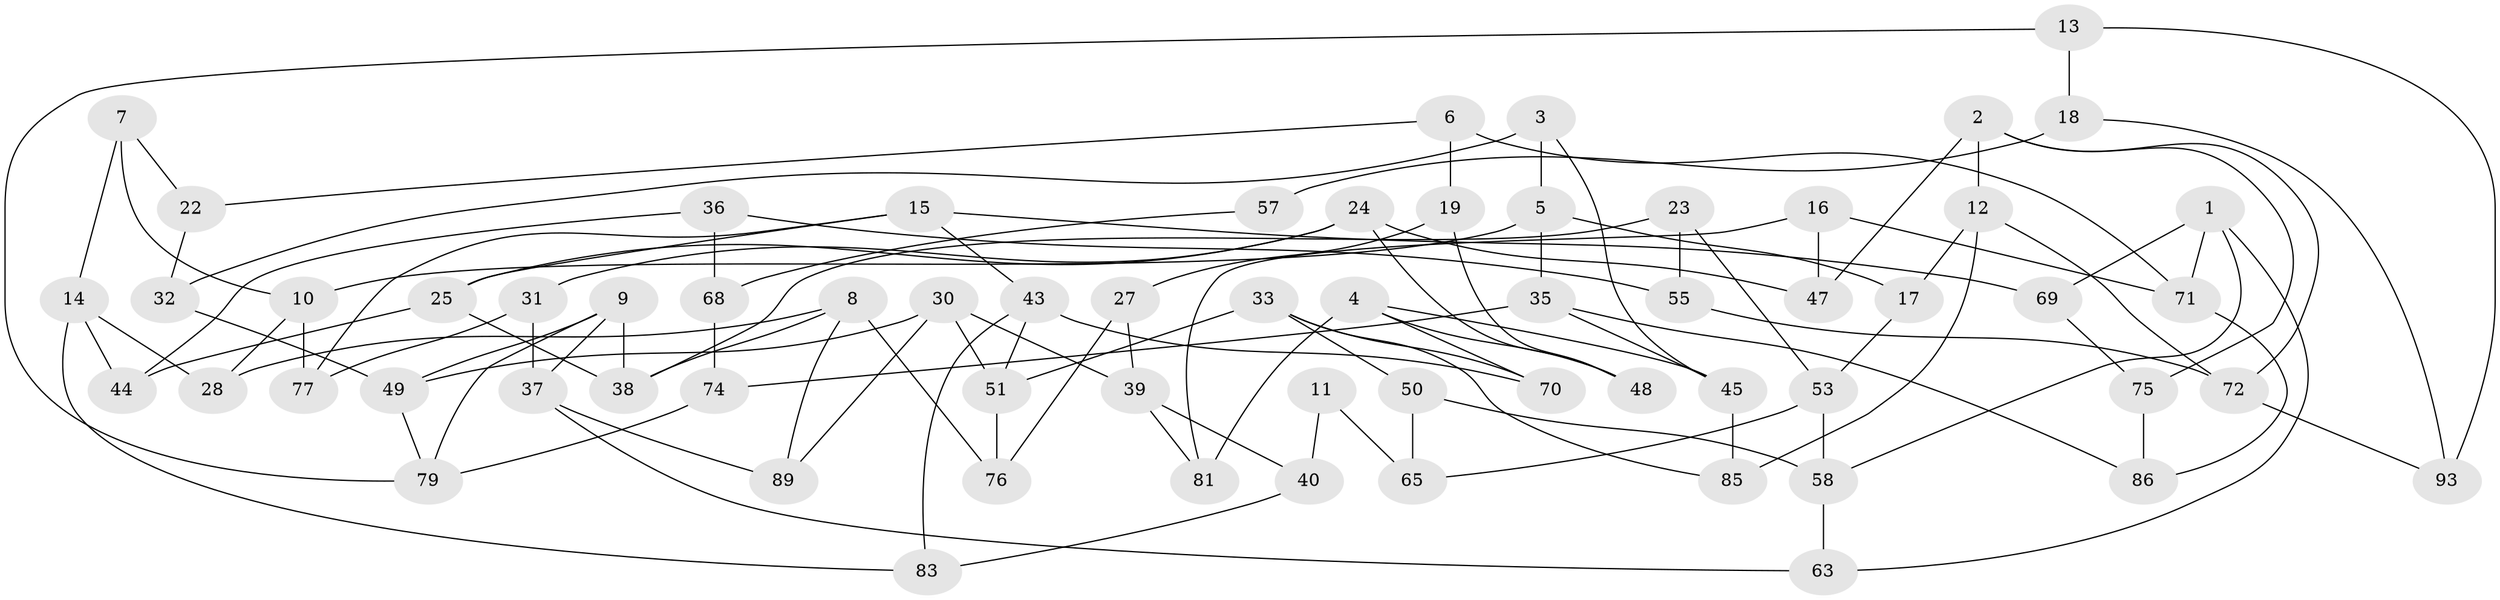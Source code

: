 // original degree distribution, {3: 1.0}
// Generated by graph-tools (version 1.1) at 2025/11/02/21/25 10:11:15]
// undirected, 65 vertices, 110 edges
graph export_dot {
graph [start="1"]
  node [color=gray90,style=filled];
  1 [super="+60"];
  2 [super="+21"];
  3;
  4 [super="+42"];
  5 [super="+34"];
  6;
  7;
  8 [super="+26"];
  9 [super="+20"];
  10 [super="+59"];
  11;
  12 [super="+80"];
  13;
  14 [super="+61"];
  15 [super="+92"];
  16;
  17;
  18 [super="+52"];
  19;
  22 [super="+66"];
  23;
  24 [super="+29"];
  25 [super="+46"];
  27;
  28;
  30 [super="+41"];
  31;
  32 [super="+99"];
  33 [super="+82"];
  35 [super="+90"];
  36 [super="+97"];
  37 [super="+54"];
  38 [super="+87"];
  39 [super="+84"];
  40 [super="+91"];
  43 [super="+64"];
  44;
  45 [super="+100"];
  47;
  48;
  49 [super="+56"];
  50;
  51 [super="+67"];
  53 [super="+62"];
  55;
  57;
  58 [super="+96"];
  63;
  65;
  68 [super="+88"];
  69 [super="+73"];
  70;
  71 [super="+94"];
  72 [super="+98"];
  74;
  75 [super="+78"];
  76;
  77;
  79 [super="+95"];
  81;
  83;
  85;
  86;
  89;
  93;
  1 -- 63;
  1 -- 69;
  1 -- 58;
  1 -- 71;
  2 -- 47;
  2 -- 12;
  2 -- 72;
  2 -- 75;
  3 -- 45;
  3 -- 5;
  3 -- 32;
  4 -- 70;
  4 -- 48;
  4 -- 81;
  4 -- 45;
  5 -- 35;
  5 -- 17;
  5 -- 10;
  6 -- 22;
  6 -- 19;
  6 -- 71;
  7 -- 14;
  7 -- 10;
  7 -- 22;
  8 -- 89;
  8 -- 28;
  8 -- 76;
  8 -- 38;
  9 -- 37;
  9 -- 79;
  9 -- 38;
  9 -- 49;
  10 -- 77;
  10 -- 28;
  11 -- 65;
  11 -- 40 [weight=2];
  12 -- 17;
  12 -- 72;
  12 -- 85;
  13 -- 93;
  13 -- 79;
  13 -- 18;
  14 -- 44;
  14 -- 83;
  14 -- 28;
  15 -- 77;
  15 -- 25;
  15 -- 43;
  15 -- 69;
  16 -- 47;
  16 -- 81;
  16 -- 71;
  17 -- 53;
  18 -- 57 [weight=2];
  18 -- 93;
  19 -- 27;
  19 -- 48;
  22 -- 32 [weight=2];
  23 -- 53;
  23 -- 55;
  23 -- 38;
  24 -- 47;
  24 -- 25;
  24 -- 48;
  24 -- 31;
  25 -- 44;
  25 -- 38;
  27 -- 39;
  27 -- 76;
  30 -- 89;
  30 -- 49;
  30 -- 51;
  30 -- 39;
  31 -- 77;
  31 -- 37;
  32 -- 49;
  33 -- 85;
  33 -- 50;
  33 -- 70;
  33 -- 51;
  35 -- 45;
  35 -- 74;
  35 -- 86;
  36 -- 44;
  36 -- 55;
  36 -- 68 [weight=2];
  37 -- 89;
  37 -- 63;
  39 -- 40;
  39 -- 81;
  40 -- 83;
  43 -- 83;
  43 -- 51;
  43 -- 70;
  45 -- 85;
  49 -- 79;
  50 -- 65;
  50 -- 58;
  51 -- 76;
  53 -- 65;
  53 -- 58;
  55 -- 72;
  57 -- 68;
  58 -- 63;
  68 -- 74;
  69 -- 75 [weight=2];
  71 -- 86;
  72 -- 93;
  74 -- 79;
  75 -- 86;
}
